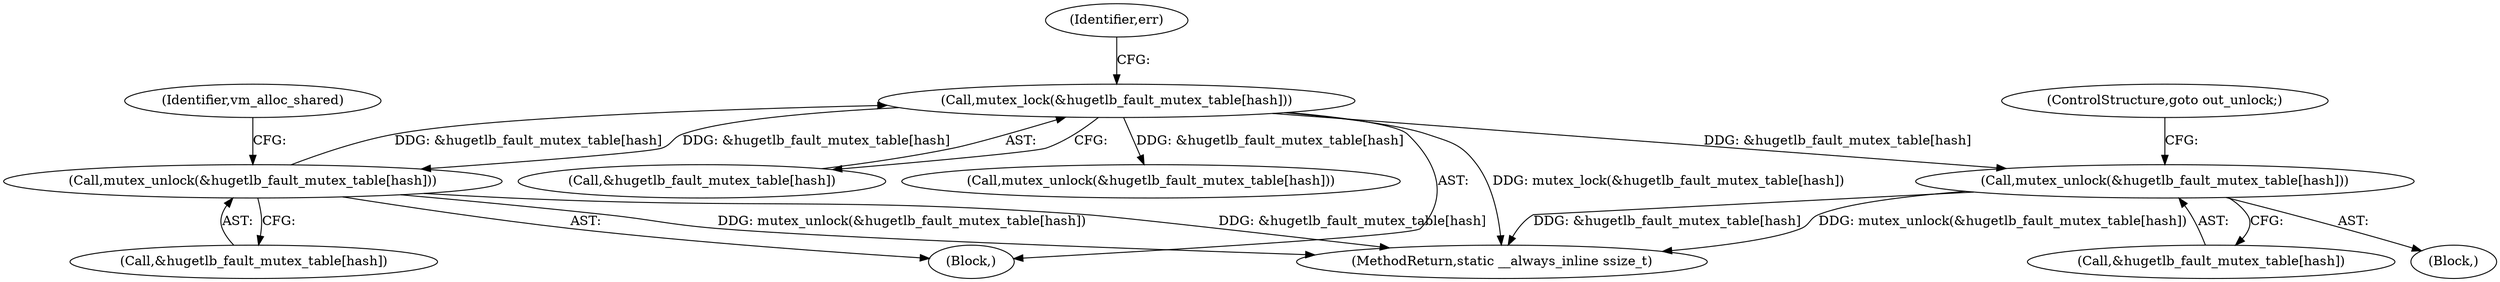 digraph "0_linux_29ec90660d68bbdd69507c1c8b4e33aa299278b1_2@API" {
"1000360" [label="(Call,mutex_unlock(&hugetlb_fault_mutex_table[hash]))"];
"1000321" [label="(Call,mutex_lock(&hugetlb_fault_mutex_table[hash]))"];
"1000376" [label="(Call,mutex_unlock(&hugetlb_fault_mutex_table[hash]))"];
"1000376" [label="(Call,mutex_unlock(&hugetlb_fault_mutex_table[hash]))"];
"1000361" [label="(Call,&hugetlb_fault_mutex_table[hash])"];
"1000377" [label="(Call,&hugetlb_fault_mutex_table[hash])"];
"1000359" [label="(Block,)"];
"1000321" [label="(Call,mutex_lock(&hugetlb_fault_mutex_table[hash]))"];
"1000360" [label="(Call,mutex_unlock(&hugetlb_fault_mutex_table[hash]))"];
"1000287" [label="(Block,)"];
"1000322" [label="(Call,&hugetlb_fault_mutex_table[hash])"];
"1000341" [label="(Call,mutex_unlock(&hugetlb_fault_mutex_table[hash]))"];
"1000327" [label="(Identifier,err)"];
"1000492" [label="(MethodReturn,static __always_inline ssize_t)"];
"1000365" [label="(ControlStructure,goto out_unlock;)"];
"1000382" [label="(Identifier,vm_alloc_shared)"];
"1000360" -> "1000359"  [label="AST: "];
"1000360" -> "1000361"  [label="CFG: "];
"1000361" -> "1000360"  [label="AST: "];
"1000365" -> "1000360"  [label="CFG: "];
"1000360" -> "1000492"  [label="DDG: &hugetlb_fault_mutex_table[hash]"];
"1000360" -> "1000492"  [label="DDG: mutex_unlock(&hugetlb_fault_mutex_table[hash])"];
"1000321" -> "1000360"  [label="DDG: &hugetlb_fault_mutex_table[hash]"];
"1000321" -> "1000287"  [label="AST: "];
"1000321" -> "1000322"  [label="CFG: "];
"1000322" -> "1000321"  [label="AST: "];
"1000327" -> "1000321"  [label="CFG: "];
"1000321" -> "1000492"  [label="DDG: mutex_lock(&hugetlb_fault_mutex_table[hash])"];
"1000376" -> "1000321"  [label="DDG: &hugetlb_fault_mutex_table[hash]"];
"1000321" -> "1000341"  [label="DDG: &hugetlb_fault_mutex_table[hash]"];
"1000321" -> "1000376"  [label="DDG: &hugetlb_fault_mutex_table[hash]"];
"1000376" -> "1000287"  [label="AST: "];
"1000376" -> "1000377"  [label="CFG: "];
"1000377" -> "1000376"  [label="AST: "];
"1000382" -> "1000376"  [label="CFG: "];
"1000376" -> "1000492"  [label="DDG: mutex_unlock(&hugetlb_fault_mutex_table[hash])"];
"1000376" -> "1000492"  [label="DDG: &hugetlb_fault_mutex_table[hash]"];
}

